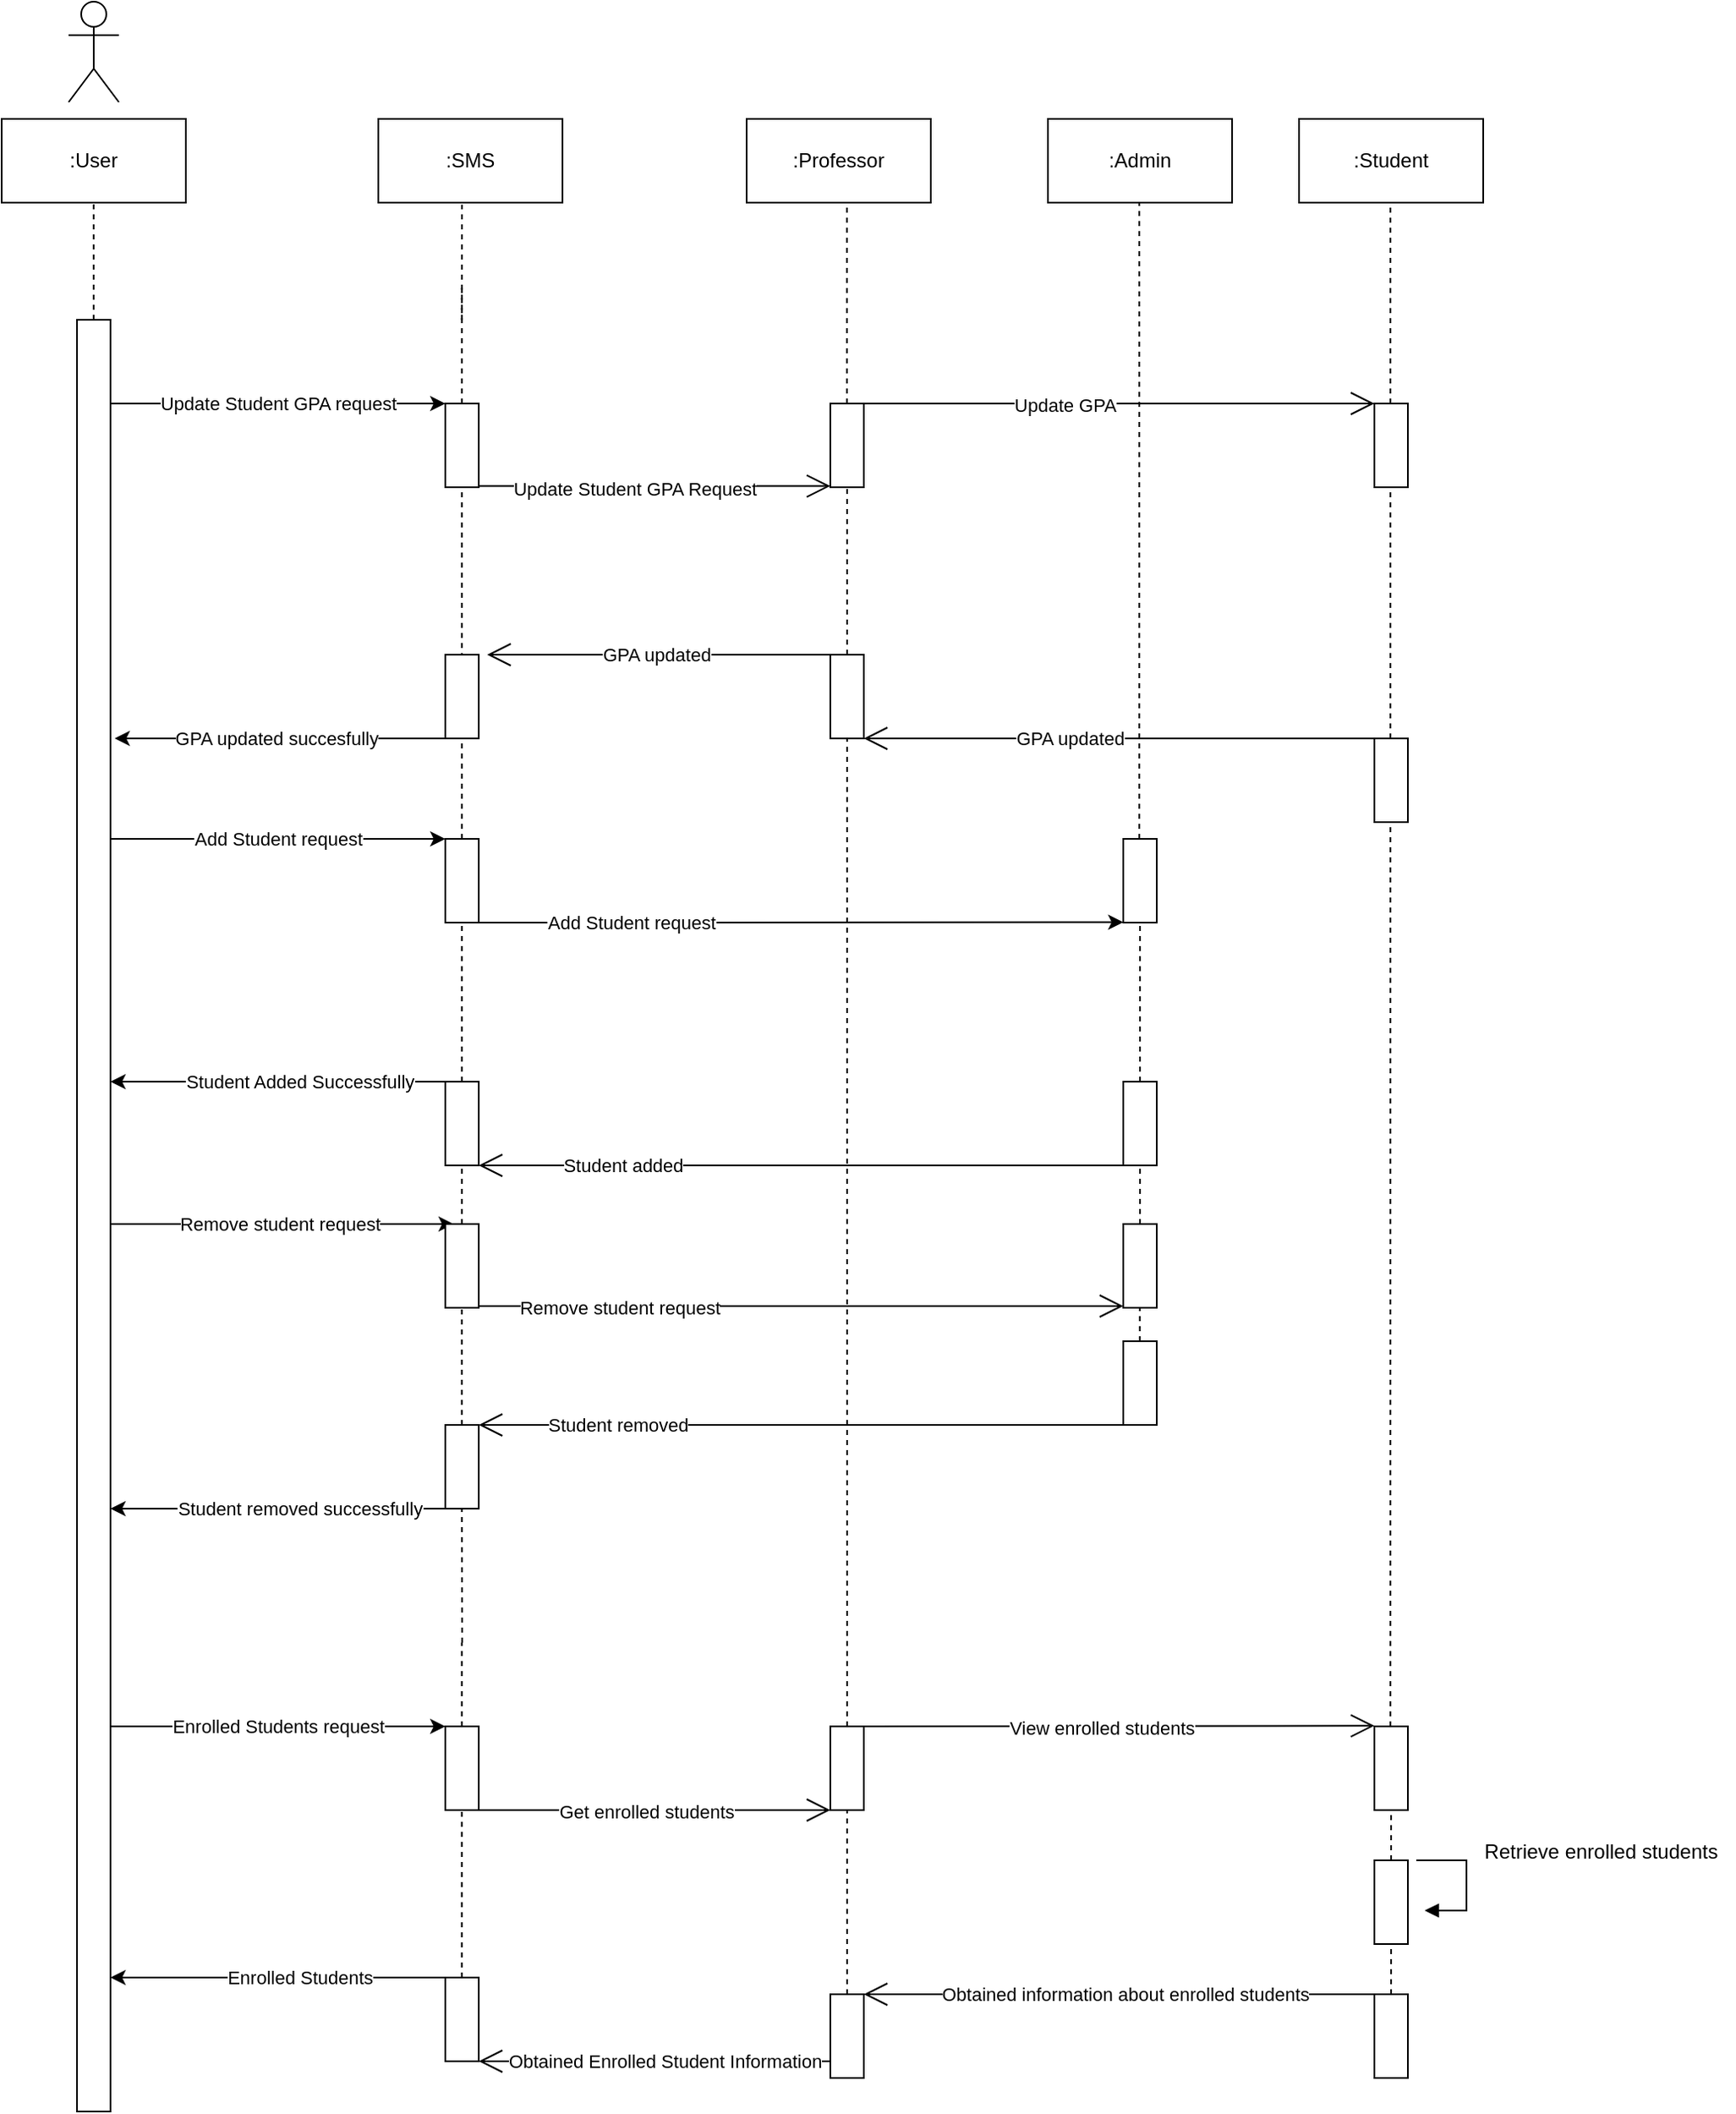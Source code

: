 <mxfile version="24.8.1">
  <diagram name="Page-1" id="13e1069c-82ec-6db2-03f1-153e76fe0fe0">
    <mxGraphModel dx="1162" dy="1180" grid="1" gridSize="10" guides="1" tooltips="1" connect="1" arrows="1" fold="1" page="1" pageScale="1" pageWidth="1100" pageHeight="850" background="none" math="0" shadow="0">
      <root>
        <mxCell id="0" />
        <mxCell id="1" parent="0" />
        <mxCell id="-6PEmMJlGs1gWMdDE86d-1" value="" style="html=1;points=[[0,0,0,0,5],[0,1,0,0,-5],[1,0,0,0,5],[1,1,0,0,-5]];perimeter=orthogonalPerimeter;outlineConnect=0;targetShapes=umlLifeline;portConstraint=eastwest;newEdgeStyle={&quot;curved&quot;:0,&quot;rounded&quot;:0};" parent="1" vertex="1">
          <mxGeometry x="1250" y="210" width="20" height="1070" as="geometry" />
        </mxCell>
        <mxCell id="-6PEmMJlGs1gWMdDE86d-2" value=":User" style="html=1;whiteSpace=wrap;" parent="1" vertex="1">
          <mxGeometry x="1205" y="90" width="110" height="50" as="geometry" />
        </mxCell>
        <mxCell id="-6PEmMJlGs1gWMdDE86d-3" value="" style="endArrow=none;dashed=1;html=1;rounded=0;entryX=0.5;entryY=1;entryDx=0;entryDy=0;" parent="1" source="-6PEmMJlGs1gWMdDE86d-1" edge="1">
          <mxGeometry width="50" height="50" relative="1" as="geometry">
            <mxPoint x="1259.93" y="170" as="sourcePoint" />
            <mxPoint x="1259.93" y="140" as="targetPoint" />
          </mxGeometry>
        </mxCell>
        <mxCell id="-6PEmMJlGs1gWMdDE86d-4" value=":SMS" style="html=1;whiteSpace=wrap;" parent="1" vertex="1">
          <mxGeometry x="1430" y="90" width="110" height="50" as="geometry" />
        </mxCell>
        <mxCell id="-6PEmMJlGs1gWMdDE86d-6" value=":Student" style="html=1;whiteSpace=wrap;" parent="1" vertex="1">
          <mxGeometry x="1980" y="90" width="110" height="50" as="geometry" />
        </mxCell>
        <mxCell id="-6PEmMJlGs1gWMdDE86d-10" value="" style="endArrow=none;dashed=1;html=1;rounded=0;entryX=0.454;entryY=1.025;entryDx=0;entryDy=0;entryPerimeter=0;" parent="1" target="-6PEmMJlGs1gWMdDE86d-4" edge="1">
          <mxGeometry width="50" height="50" relative="1" as="geometry">
            <mxPoint x="1479.87" y="210" as="sourcePoint" />
            <mxPoint x="1479.87" y="180" as="targetPoint" />
          </mxGeometry>
        </mxCell>
        <mxCell id="-6PEmMJlGs1gWMdDE86d-83" value=":Admin" style="html=1;whiteSpace=wrap;" parent="1" vertex="1">
          <mxGeometry x="1830" y="90" width="110" height="50" as="geometry" />
        </mxCell>
        <mxCell id="-6PEmMJlGs1gWMdDE86d-84" value=":Professor" style="html=1;whiteSpace=wrap;" parent="1" vertex="1">
          <mxGeometry x="1650" y="90" width="110" height="50" as="geometry" />
        </mxCell>
        <mxCell id="-6PEmMJlGs1gWMdDE86d-223" value="" style="endArrow=none;dashed=1;html=1;rounded=0;entryX=0.5;entryY=1;entryDx=0;entryDy=0;" parent="1" source="-6PEmMJlGs1gWMdDE86d-369" edge="1">
          <mxGeometry width="50" height="50" relative="1" as="geometry">
            <mxPoint x="1884.58" y="840" as="sourcePoint" />
            <mxPoint x="1884.58" y="140" as="targetPoint" />
          </mxGeometry>
        </mxCell>
        <mxCell id="-6PEmMJlGs1gWMdDE86d-227" value="" style="endArrow=classic;html=1;rounded=0;" parent="1" edge="1">
          <mxGeometry width="50" height="50" relative="1" as="geometry">
            <mxPoint x="1270" y="750" as="sourcePoint" />
            <mxPoint x="1475" y="750" as="targetPoint" />
          </mxGeometry>
        </mxCell>
        <mxCell id="-6PEmMJlGs1gWMdDE86d-228" value="Remove student request" style="edgeLabel;html=1;align=center;verticalAlign=middle;resizable=0;points=[];" parent="-6PEmMJlGs1gWMdDE86d-227" vertex="1" connectable="0">
          <mxGeometry x="-0.276" relative="1" as="geometry">
            <mxPoint x="27" as="offset" />
          </mxGeometry>
        </mxCell>
        <mxCell id="-6PEmMJlGs1gWMdDE86d-229" value="" style="html=1;points=[[0,0,0,0,5],[0,1,0,0,-5],[1,0,0,0,5],[1,1,0,0,-5]];perimeter=orthogonalPerimeter;outlineConnect=0;targetShapes=umlLifeline;portConstraint=eastwest;newEdgeStyle={&quot;curved&quot;:0,&quot;rounded&quot;:0};" parent="1" vertex="1">
          <mxGeometry x="1470" y="750" width="20" height="50" as="geometry" />
        </mxCell>
        <mxCell id="-6PEmMJlGs1gWMdDE86d-230" value="" style="html=1;points=[[0,0,0,0,5],[0,1,0,0,-5],[1,0,0,0,5],[1,1,0,0,-5]];perimeter=orthogonalPerimeter;outlineConnect=0;targetShapes=umlLifeline;portConstraint=eastwest;newEdgeStyle={&quot;curved&quot;:0,&quot;rounded&quot;:0};" parent="1" vertex="1">
          <mxGeometry x="1875" y="750" width="20" height="50" as="geometry" />
        </mxCell>
        <mxCell id="-6PEmMJlGs1gWMdDE86d-231" value="" style="endArrow=open;endFill=1;endSize=12;html=1;rounded=0;" parent="1" target="-6PEmMJlGs1gWMdDE86d-230" edge="1">
          <mxGeometry width="160" relative="1" as="geometry">
            <mxPoint x="1490" y="799" as="sourcePoint" />
            <mxPoint x="1920" y="800" as="targetPoint" />
          </mxGeometry>
        </mxCell>
        <mxCell id="-6PEmMJlGs1gWMdDE86d-232" value="&lt;span style=&quot;color: rgba(0, 0, 0, 0); font-family: monospace; font-size: 0px; text-align: start; background-color: rgb(251, 251, 251);&quot;&gt;%3CmxGraphModel%3E%3Croot%3E%3CmxCell%20id%3D%220%22%2F%3E%3CmxCell%20id%3D%221%22%20parent%3D%220%22%2F%3E%3CmxCell%20id%3D%222%22%20value%3D%22Administrator%20issues%20the%20command%20sudo%20apt%20update%26lt%3Bdiv%26gt%3B%26lt%3Bbr%2F%26gt%3B%26lt%3B%2Fdiv%26gt%3B%22%20style%3D%22edgeLabel%3Bhtml%3D1%3Balign%3Dcenter%3BverticalAlign%3Dmiddle%3Bresizable%3D0%3Bpoints%3D%5B%5D%3B%22%20vertex%3D%221%22%20connectable%3D%220%22%20parent%3D%221%22%3E%3CmxGeometry%20x%3D%22359.857%22%20y%3D%22280%22%20as%3D%22geometry%22%2F%3E%3C%2FmxCell%3E%3C%2Froot%3E%3C%2FmxGraphModel%3E&lt;/span&gt;" style="edgeLabel;html=1;align=center;verticalAlign=middle;resizable=0;points=[];" parent="-6PEmMJlGs1gWMdDE86d-231" vertex="1" connectable="0">
          <mxGeometry x="0.122" y="1" relative="1" as="geometry">
            <mxPoint as="offset" />
          </mxGeometry>
        </mxCell>
        <mxCell id="-6PEmMJlGs1gWMdDE86d-233" value="&lt;span style=&quot;color: rgba(0, 0, 0, 0); font-family: monospace; font-size: 0px; text-align: start; background-color: rgb(251, 251, 251);&quot;&gt;%3CmxGraphModel%3E%3Croot%3E%3CmxCell%20id%3D%220%22%2F%3E%3CmxCell%20id%3D%221%22%20parent%3D%220%22%2F%3E%3CmxCell%20id%3D%222%22%20value%3D%22Administrator%20logs%20in%20with%20username%20and%20password%22%20style%3D%22edgeLabel%3Bhtml%3D1%3Balign%3Dcenter%3BverticalAlign%3Dmiddle%3Bresizable%3D0%3Bpoints%3D%5B%5D%3B%22%20vertex%3D%221%22%20connectable%3D%220%22%20parent%3D%221%22%3E%3CmxGeometry%20x%3D%22359.857%22%20y%3D%22177%22%20as%3D%22geometry%22%2F%3E%3C%2FmxCell%3E%3C%2Froot%3E%3C%2FmxGraphModel%3E&lt;/span&gt;" style="edgeLabel;html=1;align=center;verticalAlign=middle;resizable=0;points=[];" parent="-6PEmMJlGs1gWMdDE86d-231" vertex="1" connectable="0">
          <mxGeometry x="-0.009" y="4" relative="1" as="geometry">
            <mxPoint as="offset" />
          </mxGeometry>
        </mxCell>
        <mxCell id="-6PEmMJlGs1gWMdDE86d-234" value="Remove student request" style="edgeLabel;html=1;align=center;verticalAlign=middle;resizable=0;points=[];" parent="-6PEmMJlGs1gWMdDE86d-231" vertex="1" connectable="0">
          <mxGeometry x="0.014" y="4" relative="1" as="geometry">
            <mxPoint x="-111" y="5" as="offset" />
          </mxGeometry>
        </mxCell>
        <mxCell id="-6PEmMJlGs1gWMdDE86d-236" value="" style="html=1;points=[[0,0,0,0,5],[0,1,0,0,-5],[1,0,0,0,5],[1,1,0,0,-5]];perimeter=orthogonalPerimeter;outlineConnect=0;targetShapes=umlLifeline;portConstraint=eastwest;newEdgeStyle={&quot;curved&quot;:0,&quot;rounded&quot;:0};" parent="1" vertex="1">
          <mxGeometry x="1875" y="820" width="20" height="50" as="geometry" />
        </mxCell>
        <mxCell id="-6PEmMJlGs1gWMdDE86d-237" value="" style="endArrow=open;endFill=1;endSize=12;html=1;rounded=0;" parent="1" target="-6PEmMJlGs1gWMdDE86d-241" edge="1" source="-6PEmMJlGs1gWMdDE86d-236">
          <mxGeometry width="160" relative="1" as="geometry">
            <mxPoint x="1930" y="870" as="sourcePoint" />
            <mxPoint x="1505" y="870" as="targetPoint" />
          </mxGeometry>
        </mxCell>
        <mxCell id="-6PEmMJlGs1gWMdDE86d-238" value="&lt;span style=&quot;color: rgba(0, 0, 0, 0); font-family: monospace; font-size: 0px; text-align: start; background-color: rgb(251, 251, 251);&quot;&gt;%3CmxGraphModel%3E%3Croot%3E%3CmxCell%20id%3D%220%22%2F%3E%3CmxCell%20id%3D%221%22%20parent%3D%220%22%2F%3E%3CmxCell%20id%3D%222%22%20value%3D%22Administrator%20issues%20the%20command%20sudo%20apt%20update%26lt%3Bdiv%26gt%3B%26lt%3Bbr%2F%26gt%3B%26lt%3B%2Fdiv%26gt%3B%22%20style%3D%22edgeLabel%3Bhtml%3D1%3Balign%3Dcenter%3BverticalAlign%3Dmiddle%3Bresizable%3D0%3Bpoints%3D%5B%5D%3B%22%20vertex%3D%221%22%20connectable%3D%220%22%20parent%3D%221%22%3E%3CmxGeometry%20x%3D%22359.857%22%20y%3D%22280%22%20as%3D%22geometry%22%2F%3E%3C%2FmxCell%3E%3C%2Froot%3E%3C%2FmxGraphModel%3E&lt;/span&gt;" style="edgeLabel;html=1;align=center;verticalAlign=middle;resizable=0;points=[];" parent="-6PEmMJlGs1gWMdDE86d-237" vertex="1" connectable="0">
          <mxGeometry x="0.122" y="1" relative="1" as="geometry">
            <mxPoint as="offset" />
          </mxGeometry>
        </mxCell>
        <mxCell id="-6PEmMJlGs1gWMdDE86d-239" value="&lt;span style=&quot;color: rgba(0, 0, 0, 0); font-family: monospace; font-size: 0px; text-align: start; background-color: rgb(251, 251, 251);&quot;&gt;%3CmxGraphModel%3E%3Croot%3E%3CmxCell%20id%3D%220%22%2F%3E%3CmxCell%20id%3D%221%22%20parent%3D%220%22%2F%3E%3CmxCell%20id%3D%222%22%20value%3D%22Administrator%20logs%20in%20with%20username%20and%20password%22%20style%3D%22edgeLabel%3Bhtml%3D1%3Balign%3Dcenter%3BverticalAlign%3Dmiddle%3Bresizable%3D0%3Bpoints%3D%5B%5D%3B%22%20vertex%3D%221%22%20connectable%3D%220%22%20parent%3D%221%22%3E%3CmxGeometry%20x%3D%22359.857%22%20y%3D%22177%22%20as%3D%22geometry%22%2F%3E%3C%2FmxCell%3E%3C%2Froot%3E%3C%2FmxGraphModel%3E&lt;/span&gt;" style="edgeLabel;html=1;align=center;verticalAlign=middle;resizable=0;points=[];" parent="-6PEmMJlGs1gWMdDE86d-237" vertex="1" connectable="0">
          <mxGeometry x="-0.009" y="4" relative="1" as="geometry">
            <mxPoint as="offset" />
          </mxGeometry>
        </mxCell>
        <mxCell id="-6PEmMJlGs1gWMdDE86d-240" value="Student removed" style="edgeLabel;html=1;align=center;verticalAlign=middle;resizable=0;points=[];" parent="-6PEmMJlGs1gWMdDE86d-237" vertex="1" connectable="0">
          <mxGeometry x="0.014" y="4" relative="1" as="geometry">
            <mxPoint x="-107" y="-4" as="offset" />
          </mxGeometry>
        </mxCell>
        <mxCell id="-6PEmMJlGs1gWMdDE86d-241" value="" style="html=1;points=[[0,0,0,0,5],[0,1,0,0,-5],[1,0,0,0,5],[1,1,0,0,-5]];perimeter=orthogonalPerimeter;outlineConnect=0;targetShapes=umlLifeline;portConstraint=eastwest;newEdgeStyle={&quot;curved&quot;:0,&quot;rounded&quot;:0};" parent="1" vertex="1">
          <mxGeometry x="1470" y="870" width="20" height="50" as="geometry" />
        </mxCell>
        <mxCell id="-6PEmMJlGs1gWMdDE86d-242" value="" style="endArrow=classic;html=1;rounded=0;" parent="1" edge="1">
          <mxGeometry width="50" height="50" relative="1" as="geometry">
            <mxPoint x="1475" y="920" as="sourcePoint" />
            <mxPoint x="1270" y="920" as="targetPoint" />
          </mxGeometry>
        </mxCell>
        <mxCell id="-6PEmMJlGs1gWMdDE86d-243" value="Student removed successfully" style="edgeLabel;html=1;align=center;verticalAlign=middle;resizable=0;points=[];" parent="-6PEmMJlGs1gWMdDE86d-242" vertex="1" connectable="0">
          <mxGeometry x="-0.276" relative="1" as="geometry">
            <mxPoint x="-18" as="offset" />
          </mxGeometry>
        </mxCell>
        <mxCell id="-6PEmMJlGs1gWMdDE86d-264" value="" style="html=1;points=[[0,0,0,0,5],[0,1,0,0,-5],[1,0,0,0,5],[1,1,0,0,-5]];perimeter=orthogonalPerimeter;outlineConnect=0;targetShapes=umlLifeline;portConstraint=eastwest;newEdgeStyle={&quot;curved&quot;:0,&quot;rounded&quot;:0};" parent="1" vertex="1">
          <mxGeometry x="1470" y="1050" width="20" height="50" as="geometry" />
        </mxCell>
        <mxCell id="-6PEmMJlGs1gWMdDE86d-265" value="" style="endArrow=classic;html=1;rounded=0;" parent="1" edge="1">
          <mxGeometry width="50" height="50" relative="1" as="geometry">
            <mxPoint x="1270" y="1050" as="sourcePoint" />
            <mxPoint x="1470" y="1050" as="targetPoint" />
          </mxGeometry>
        </mxCell>
        <mxCell id="-6PEmMJlGs1gWMdDE86d-266" value="Enrolled Students request" style="edgeLabel;html=1;align=center;verticalAlign=middle;resizable=0;points=[];" parent="-6PEmMJlGs1gWMdDE86d-265" vertex="1" connectable="0">
          <mxGeometry x="-0.276" relative="1" as="geometry">
            <mxPoint x="27" as="offset" />
          </mxGeometry>
        </mxCell>
        <mxCell id="-6PEmMJlGs1gWMdDE86d-267" value="" style="html=1;points=[[0,0,0,0,5],[0,1,0,0,-5],[1,0,0,0,5],[1,1,0,0,-5]];perimeter=orthogonalPerimeter;outlineConnect=0;targetShapes=umlLifeline;portConstraint=eastwest;newEdgeStyle={&quot;curved&quot;:0,&quot;rounded&quot;:0};" parent="1" vertex="1">
          <mxGeometry x="2025" y="1050" width="20" height="50" as="geometry" />
        </mxCell>
        <mxCell id="-6PEmMJlGs1gWMdDE86d-268" value="" style="endArrow=open;endFill=1;endSize=12;html=1;rounded=0;" parent="1" source="-6PEmMJlGs1gWMdDE86d-564" edge="1">
          <mxGeometry width="160" relative="1" as="geometry">
            <mxPoint x="1725" y="1049.67" as="sourcePoint" />
            <mxPoint x="2025" y="1049.67" as="targetPoint" />
          </mxGeometry>
        </mxCell>
        <mxCell id="-6PEmMJlGs1gWMdDE86d-269" value="&lt;span style=&quot;color: rgba(0, 0, 0, 0); font-family: monospace; font-size: 0px; text-align: start; background-color: rgb(251, 251, 251);&quot;&gt;%3CmxGraphModel%3E%3Croot%3E%3CmxCell%20id%3D%220%22%2F%3E%3CmxCell%20id%3D%221%22%20parent%3D%220%22%2F%3E%3CmxCell%20id%3D%222%22%20value%3D%22Administrator%20issues%20the%20command%20sudo%20apt%20update%26lt%3Bdiv%26gt%3B%26lt%3Bbr%2F%26gt%3B%26lt%3B%2Fdiv%26gt%3B%22%20style%3D%22edgeLabel%3Bhtml%3D1%3Balign%3Dcenter%3BverticalAlign%3Dmiddle%3Bresizable%3D0%3Bpoints%3D%5B%5D%3B%22%20vertex%3D%221%22%20connectable%3D%220%22%20parent%3D%221%22%3E%3CmxGeometry%20x%3D%22359.857%22%20y%3D%22280%22%20as%3D%22geometry%22%2F%3E%3C%2FmxCell%3E%3C%2Froot%3E%3C%2FmxGraphModel%3E&lt;/span&gt;" style="edgeLabel;html=1;align=center;verticalAlign=middle;resizable=0;points=[];" parent="-6PEmMJlGs1gWMdDE86d-268" vertex="1" connectable="0">
          <mxGeometry x="0.122" y="1" relative="1" as="geometry">
            <mxPoint x="-155" as="offset" />
          </mxGeometry>
        </mxCell>
        <mxCell id="-6PEmMJlGs1gWMdDE86d-270" value="&lt;span style=&quot;color: rgba(0, 0, 0, 0); font-family: monospace; font-size: 0px; text-align: start; background-color: rgb(251, 251, 251);&quot;&gt;%3CmxGraphModel%3E%3Croot%3E%3CmxCell%20id%3D%220%22%2F%3E%3CmxCell%20id%3D%221%22%20parent%3D%220%22%2F%3E%3CmxCell%20id%3D%222%22%20value%3D%22Administrator%20logs%20in%20with%20username%20and%20password%22%20style%3D%22edgeLabel%3Bhtml%3D1%3Balign%3Dcenter%3BverticalAlign%3Dmiddle%3Bresizable%3D0%3Bpoints%3D%5B%5D%3B%22%20vertex%3D%221%22%20connectable%3D%220%22%20parent%3D%221%22%3E%3CmxGeometry%20x%3D%22359.857%22%20y%3D%22177%22%20as%3D%22geometry%22%2F%3E%3C%2FmxCell%3E%3C%2Froot%3E%3C%2FmxGraphModel%3E&lt;/span&gt;" style="edgeLabel;html=1;align=center;verticalAlign=middle;resizable=0;points=[];" parent="-6PEmMJlGs1gWMdDE86d-268" vertex="1" connectable="0">
          <mxGeometry x="-0.009" y="4" relative="1" as="geometry">
            <mxPoint x="-155" as="offset" />
          </mxGeometry>
        </mxCell>
        <mxCell id="-6PEmMJlGs1gWMdDE86d-271" value="View enrolled students" style="edgeLabel;html=1;align=center;verticalAlign=middle;resizable=0;points=[];" parent="-6PEmMJlGs1gWMdDE86d-268" vertex="1" connectable="0">
          <mxGeometry x="0.014" y="4" relative="1" as="geometry">
            <mxPoint x="-13" y="5" as="offset" />
          </mxGeometry>
        </mxCell>
        <mxCell id="-6PEmMJlGs1gWMdDE86d-273" value="" style="html=1;points=[[0,0,0,0,5],[0,1,0,0,-5],[1,0,0,0,5],[1,1,0,0,-5]];perimeter=orthogonalPerimeter;outlineConnect=0;targetShapes=umlLifeline;portConstraint=eastwest;newEdgeStyle={&quot;curved&quot;:0,&quot;rounded&quot;:0};" parent="1" vertex="1">
          <mxGeometry x="2025" y="1130" width="20" height="50" as="geometry" />
        </mxCell>
        <mxCell id="-6PEmMJlGs1gWMdDE86d-274" value="" style="html=1;align=left;spacingLeft=2;endArrow=block;rounded=0;edgeStyle=orthogonalEdgeStyle;curved=0;rounded=0;" parent="1" edge="1">
          <mxGeometry x="-0.059" y="80" relative="1" as="geometry">
            <mxPoint x="2050" y="1130" as="sourcePoint" />
            <Array as="points">
              <mxPoint x="2080" y="1160" />
            </Array>
            <mxPoint x="2055" y="1160" as="targetPoint" />
            <mxPoint as="offset" />
          </mxGeometry>
        </mxCell>
        <mxCell id="-6PEmMJlGs1gWMdDE86d-275" value="Retrieve enrolled students" style="text;html=1;align=center;verticalAlign=middle;resizable=0;points=[];autosize=1;strokeColor=none;fillColor=none;" parent="1" vertex="1">
          <mxGeometry x="2080" y="1110" width="160" height="30" as="geometry" />
        </mxCell>
        <mxCell id="-6PEmMJlGs1gWMdDE86d-276" value="" style="html=1;points=[[0,0,0,0,5],[0,1,0,0,-5],[1,0,0,0,5],[1,1,0,0,-5]];perimeter=orthogonalPerimeter;outlineConnect=0;targetShapes=umlLifeline;portConstraint=eastwest;newEdgeStyle={&quot;curved&quot;:0,&quot;rounded&quot;:0};" parent="1" vertex="1">
          <mxGeometry x="2025" y="1210" width="20" height="50" as="geometry" />
        </mxCell>
        <mxCell id="-6PEmMJlGs1gWMdDE86d-277" value="" style="endArrow=open;endFill=1;endSize=12;html=1;rounded=0;" parent="1" target="-6PEmMJlGs1gWMdDE86d-289" edge="1">
          <mxGeometry width="160" relative="1" as="geometry">
            <mxPoint x="2030" y="1210" as="sourcePoint" />
            <mxPoint x="1785" y="1200" as="targetPoint" />
          </mxGeometry>
        </mxCell>
        <mxCell id="-6PEmMJlGs1gWMdDE86d-278" value="&lt;span style=&quot;color: rgba(0, 0, 0, 0); font-family: monospace; font-size: 0px; text-align: start; background-color: rgb(251, 251, 251);&quot;&gt;%3CmxGraphModel%3E%3Croot%3E%3CmxCell%20id%3D%220%22%2F%3E%3CmxCell%20id%3D%221%22%20parent%3D%220%22%2F%3E%3CmxCell%20id%3D%222%22%20value%3D%22Administrator%20issues%20the%20command%20sudo%20apt%20update%26lt%3Bdiv%26gt%3B%26lt%3Bbr%2F%26gt%3B%26lt%3B%2Fdiv%26gt%3B%22%20style%3D%22edgeLabel%3Bhtml%3D1%3Balign%3Dcenter%3BverticalAlign%3Dmiddle%3Bresizable%3D0%3Bpoints%3D%5B%5D%3B%22%20vertex%3D%221%22%20connectable%3D%220%22%20parent%3D%221%22%3E%3CmxGeometry%20x%3D%22359.857%22%20y%3D%22280%22%20as%3D%22geometry%22%2F%3E%3C%2FmxCell%3E%3C%2Froot%3E%3C%2FmxGraphModel%3E&lt;/span&gt;" style="edgeLabel;html=1;align=center;verticalAlign=middle;resizable=0;points=[];" parent="-6PEmMJlGs1gWMdDE86d-277" vertex="1" connectable="0">
          <mxGeometry x="0.122" y="1" relative="1" as="geometry">
            <mxPoint as="offset" />
          </mxGeometry>
        </mxCell>
        <mxCell id="-6PEmMJlGs1gWMdDE86d-279" value="&lt;span style=&quot;color: rgba(0, 0, 0, 0); font-family: monospace; font-size: 0px; text-align: start; background-color: rgb(251, 251, 251);&quot;&gt;%3CmxGraphModel%3E%3Croot%3E%3CmxCell%20id%3D%220%22%2F%3E%3CmxCell%20id%3D%221%22%20parent%3D%220%22%2F%3E%3CmxCell%20id%3D%222%22%20value%3D%22Administrator%20logs%20in%20with%20username%20and%20password%22%20style%3D%22edgeLabel%3Bhtml%3D1%3Balign%3Dcenter%3BverticalAlign%3Dmiddle%3Bresizable%3D0%3Bpoints%3D%5B%5D%3B%22%20vertex%3D%221%22%20connectable%3D%220%22%20parent%3D%221%22%3E%3CmxGeometry%20x%3D%22359.857%22%20y%3D%22177%22%20as%3D%22geometry%22%2F%3E%3C%2FmxCell%3E%3C%2Froot%3E%3C%2FmxGraphModel%3E&lt;/span&gt;" style="edgeLabel;html=1;align=center;verticalAlign=middle;resizable=0;points=[];" parent="-6PEmMJlGs1gWMdDE86d-277" vertex="1" connectable="0">
          <mxGeometry x="-0.009" y="4" relative="1" as="geometry">
            <mxPoint x="-155" as="offset" />
          </mxGeometry>
        </mxCell>
        <mxCell id="-6PEmMJlGs1gWMdDE86d-280" value="Obtained information about enrolled students" style="edgeLabel;html=1;align=center;verticalAlign=middle;resizable=0;points=[];" parent="-6PEmMJlGs1gWMdDE86d-277" vertex="1" connectable="0">
          <mxGeometry x="0.014" y="4" relative="1" as="geometry">
            <mxPoint x="3" y="-4" as="offset" />
          </mxGeometry>
        </mxCell>
        <mxCell id="-6PEmMJlGs1gWMdDE86d-281" value="" style="html=1;points=[[0,0,0,0,5],[0,1,0,0,-5],[1,0,0,0,5],[1,1,0,0,-5]];perimeter=orthogonalPerimeter;outlineConnect=0;targetShapes=umlLifeline;portConstraint=eastwest;newEdgeStyle={&quot;curved&quot;:0,&quot;rounded&quot;:0};" parent="1" vertex="1">
          <mxGeometry x="1470" y="1200" width="20" height="50" as="geometry" />
        </mxCell>
        <mxCell id="-6PEmMJlGs1gWMdDE86d-282" value="" style="endArrow=classic;html=1;rounded=0;" parent="1" edge="1">
          <mxGeometry width="50" height="50" relative="1" as="geometry">
            <mxPoint x="1475" y="1200" as="sourcePoint" />
            <mxPoint x="1270" y="1200" as="targetPoint" />
          </mxGeometry>
        </mxCell>
        <mxCell id="-6PEmMJlGs1gWMdDE86d-283" value="Enrolled Students" style="edgeLabel;html=1;align=center;verticalAlign=middle;resizable=0;points=[];" parent="-6PEmMJlGs1gWMdDE86d-282" vertex="1" connectable="0">
          <mxGeometry x="-0.276" relative="1" as="geometry">
            <mxPoint x="-18" as="offset" />
          </mxGeometry>
        </mxCell>
        <mxCell id="-6PEmMJlGs1gWMdDE86d-289" value="" style="html=1;points=[[0,0,0,0,5],[0,1,0,0,-5],[1,0,0,0,5],[1,1,0,0,-5]];perimeter=orthogonalPerimeter;outlineConnect=0;targetShapes=umlLifeline;portConstraint=eastwest;newEdgeStyle={&quot;curved&quot;:0,&quot;rounded&quot;:0};" parent="1" vertex="1">
          <mxGeometry x="1700" y="1210" width="20" height="50" as="geometry" />
        </mxCell>
        <mxCell id="-6PEmMJlGs1gWMdDE86d-290" value="" style="endArrow=open;endFill=1;endSize=12;html=1;rounded=0;" parent="1" source="-6PEmMJlGs1gWMdDE86d-289" edge="1">
          <mxGeometry width="160" relative="1" as="geometry">
            <mxPoint x="1755" y="1250" as="sourcePoint" />
            <mxPoint x="1490" y="1250" as="targetPoint" />
          </mxGeometry>
        </mxCell>
        <mxCell id="-6PEmMJlGs1gWMdDE86d-291" value="&lt;span style=&quot;color: rgba(0, 0, 0, 0); font-family: monospace; font-size: 0px; text-align: start; background-color: rgb(251, 251, 251);&quot;&gt;%3CmxGraphModel%3E%3Croot%3E%3CmxCell%20id%3D%220%22%2F%3E%3CmxCell%20id%3D%221%22%20parent%3D%220%22%2F%3E%3CmxCell%20id%3D%222%22%20value%3D%22Administrator%20issues%20the%20command%20sudo%20apt%20update%26lt%3Bdiv%26gt%3B%26lt%3Bbr%2F%26gt%3B%26lt%3B%2Fdiv%26gt%3B%22%20style%3D%22edgeLabel%3Bhtml%3D1%3Balign%3Dcenter%3BverticalAlign%3Dmiddle%3Bresizable%3D0%3Bpoints%3D%5B%5D%3B%22%20vertex%3D%221%22%20connectable%3D%220%22%20parent%3D%221%22%3E%3CmxGeometry%20x%3D%22359.857%22%20y%3D%22280%22%20as%3D%22geometry%22%2F%3E%3C%2FmxCell%3E%3C%2Froot%3E%3C%2FmxGraphModel%3E&lt;/span&gt;" style="edgeLabel;html=1;align=center;verticalAlign=middle;resizable=0;points=[];" parent="-6PEmMJlGs1gWMdDE86d-290" vertex="1" connectable="0">
          <mxGeometry x="0.122" y="1" relative="1" as="geometry">
            <mxPoint as="offset" />
          </mxGeometry>
        </mxCell>
        <mxCell id="-6PEmMJlGs1gWMdDE86d-292" value="&lt;span style=&quot;color: rgba(0, 0, 0, 0); font-family: monospace; font-size: 0px; text-align: start; background-color: rgb(251, 251, 251);&quot;&gt;%3CmxGraphModel%3E%3Croot%3E%3CmxCell%20id%3D%220%22%2F%3E%3CmxCell%20id%3D%221%22%20parent%3D%220%22%2F%3E%3CmxCell%20id%3D%222%22%20value%3D%22Administrator%20logs%20in%20with%20username%20and%20password%22%20style%3D%22edgeLabel%3Bhtml%3D1%3Balign%3Dcenter%3BverticalAlign%3Dmiddle%3Bresizable%3D0%3Bpoints%3D%5B%5D%3B%22%20vertex%3D%221%22%20connectable%3D%220%22%20parent%3D%221%22%3E%3CmxGeometry%20x%3D%22359.857%22%20y%3D%22177%22%20as%3D%22geometry%22%2F%3E%3C%2FmxCell%3E%3C%2Froot%3E%3C%2FmxGraphModel%3E&lt;/span&gt;" style="edgeLabel;html=1;align=center;verticalAlign=middle;resizable=0;points=[];" parent="-6PEmMJlGs1gWMdDE86d-290" vertex="1" connectable="0">
          <mxGeometry x="-0.009" y="4" relative="1" as="geometry">
            <mxPoint as="offset" />
          </mxGeometry>
        </mxCell>
        <mxCell id="-6PEmMJlGs1gWMdDE86d-293" value="Obtained Enrolled Student Information" style="edgeLabel;html=1;align=center;verticalAlign=middle;resizable=0;points=[];" parent="-6PEmMJlGs1gWMdDE86d-290" vertex="1" connectable="0">
          <mxGeometry x="0.014" y="4" relative="1" as="geometry">
            <mxPoint x="7" y="-4" as="offset" />
          </mxGeometry>
        </mxCell>
        <mxCell id="-6PEmMJlGs1gWMdDE86d-294" value="" style="endArrow=none;dashed=1;html=1;rounded=0;" parent="1" source="-6PEmMJlGs1gWMdDE86d-273" target="-6PEmMJlGs1gWMdDE86d-267" edge="1">
          <mxGeometry width="50" height="50" relative="1" as="geometry">
            <mxPoint x="2170.17" y="1170" as="sourcePoint" />
            <mxPoint x="2170" y="1120" as="targetPoint" />
          </mxGeometry>
        </mxCell>
        <mxCell id="-6PEmMJlGs1gWMdDE86d-295" value="" style="endArrow=none;dashed=1;html=1;rounded=0;" parent="1" edge="1" target="-6PEmMJlGs1gWMdDE86d-273">
          <mxGeometry width="50" height="50" relative="1" as="geometry">
            <mxPoint x="2034.97" y="1210" as="sourcePoint" />
            <mxPoint x="2034.86" y="1190" as="targetPoint" />
          </mxGeometry>
        </mxCell>
        <mxCell id="-6PEmMJlGs1gWMdDE86d-296" value="" style="endArrow=none;dashed=1;html=1;rounded=0;" parent="1" source="-6PEmMJlGs1gWMdDE86d-289" edge="1" target="-6PEmMJlGs1gWMdDE86d-564">
          <mxGeometry width="50" height="50" relative="1" as="geometry">
            <mxPoint x="1769.71" y="800" as="sourcePoint" />
            <mxPoint x="1769.71" y="770" as="targetPoint" />
          </mxGeometry>
        </mxCell>
        <mxCell id="-6PEmMJlGs1gWMdDE86d-301" value="" style="endArrow=none;dashed=1;html=1;rounded=0;entryX=0.537;entryY=0.99;entryDx=0;entryDy=0;entryPerimeter=0;" parent="1" edge="1">
          <mxGeometry width="50" height="50" relative="1" as="geometry">
            <mxPoint x="1709.9" y="260" as="sourcePoint" />
            <mxPoint x="1709.9" y="139.5" as="targetPoint" />
            <Array as="points" />
          </mxGeometry>
        </mxCell>
        <mxCell id="-6PEmMJlGs1gWMdDE86d-304" value="" style="endArrow=none;dashed=1;html=1;rounded=0;" parent="1" edge="1">
          <mxGeometry width="50" height="50" relative="1" as="geometry">
            <mxPoint x="1480.1" y="1000" as="sourcePoint" />
            <mxPoint x="1479.86" y="920" as="targetPoint" />
          </mxGeometry>
        </mxCell>
        <mxCell id="-6PEmMJlGs1gWMdDE86d-307" value="" style="endArrow=none;dashed=1;html=1;rounded=0;" parent="1" edge="1">
          <mxGeometry width="50" height="50" relative="1" as="geometry">
            <mxPoint x="1479.86" y="1200" as="sourcePoint" />
            <mxPoint x="1479.86" y="1100" as="targetPoint" />
          </mxGeometry>
        </mxCell>
        <mxCell id="-6PEmMJlGs1gWMdDE86d-317" value="" style="endArrow=none;dashed=1;html=1;rounded=0;" parent="1" edge="1">
          <mxGeometry width="50" height="50" relative="1" as="geometry">
            <mxPoint x="1479.88" y="520" as="sourcePoint" />
            <mxPoint x="1479.88" y="310" as="targetPoint" />
          </mxGeometry>
        </mxCell>
        <mxCell id="-6PEmMJlGs1gWMdDE86d-316" value="" style="html=1;points=[[0,0,0,0,5],[0,1,0,0,-5],[1,0,0,0,5],[1,1,0,0,-5]];perimeter=orthogonalPerimeter;outlineConnect=0;targetShapes=umlLifeline;portConstraint=eastwest;newEdgeStyle={&quot;curved&quot;:0,&quot;rounded&quot;:0};" parent="1" vertex="1">
          <mxGeometry x="1470" y="260" width="20" height="50" as="geometry" />
        </mxCell>
        <mxCell id="-6PEmMJlGs1gWMdDE86d-318" value="" style="endArrow=classic;html=1;rounded=0;" parent="1" edge="1">
          <mxGeometry width="50" height="50" relative="1" as="geometry">
            <mxPoint x="1270" y="260" as="sourcePoint" />
            <mxPoint x="1470" y="260" as="targetPoint" />
          </mxGeometry>
        </mxCell>
        <mxCell id="-6PEmMJlGs1gWMdDE86d-319" value="Update Student GPA request" style="edgeLabel;html=1;align=center;verticalAlign=middle;resizable=0;points=[];" parent="-6PEmMJlGs1gWMdDE86d-318" vertex="1" connectable="0">
          <mxGeometry x="-0.276" relative="1" as="geometry">
            <mxPoint x="27" as="offset" />
          </mxGeometry>
        </mxCell>
        <mxCell id="-6PEmMJlGs1gWMdDE86d-320" value="" style="endArrow=open;endFill=1;endSize=12;html=1;rounded=0;" parent="1" edge="1" target="-6PEmMJlGs1gWMdDE86d-324">
          <mxGeometry width="160" relative="1" as="geometry">
            <mxPoint x="1490" y="309.31" as="sourcePoint" />
            <mxPoint x="1760" y="309.31" as="targetPoint" />
            <Array as="points" />
          </mxGeometry>
        </mxCell>
        <mxCell id="-6PEmMJlGs1gWMdDE86d-321" value="&lt;span style=&quot;color: rgba(0, 0, 0, 0); font-family: monospace; font-size: 0px; text-align: start; background-color: rgb(251, 251, 251);&quot;&gt;%3CmxGraphModel%3E%3Croot%3E%3CmxCell%20id%3D%220%22%2F%3E%3CmxCell%20id%3D%221%22%20parent%3D%220%22%2F%3E%3CmxCell%20id%3D%222%22%20value%3D%22Administrator%20issues%20the%20command%20sudo%20apt%20update%26lt%3Bdiv%26gt%3B%26lt%3Bbr%2F%26gt%3B%26lt%3B%2Fdiv%26gt%3B%22%20style%3D%22edgeLabel%3Bhtml%3D1%3Balign%3Dcenter%3BverticalAlign%3Dmiddle%3Bresizable%3D0%3Bpoints%3D%5B%5D%3B%22%20vertex%3D%221%22%20connectable%3D%220%22%20parent%3D%221%22%3E%3CmxGeometry%20x%3D%22359.857%22%20y%3D%22280%22%20as%3D%22geometry%22%2F%3E%3C%2FmxCell%3E%3C%2Froot%3E%3C%2FmxGraphModel%3E&lt;/span&gt;" style="edgeLabel;html=1;align=center;verticalAlign=middle;resizable=0;points=[];" parent="-6PEmMJlGs1gWMdDE86d-320" vertex="1" connectable="0">
          <mxGeometry x="0.122" y="1" relative="1" as="geometry">
            <mxPoint as="offset" />
          </mxGeometry>
        </mxCell>
        <mxCell id="-6PEmMJlGs1gWMdDE86d-322" value="&lt;span style=&quot;color: rgba(0, 0, 0, 0); font-family: monospace; font-size: 0px; text-align: start; background-color: rgb(251, 251, 251);&quot;&gt;%3CmxGraphModel%3E%3Croot%3E%3CmxCell%20id%3D%220%22%2F%3E%3CmxCell%20id%3D%221%22%20parent%3D%220%22%2F%3E%3CmxCell%20id%3D%222%22%20value%3D%22Administrator%20logs%20in%20with%20username%20and%20password%22%20style%3D%22edgeLabel%3Bhtml%3D1%3Balign%3Dcenter%3BverticalAlign%3Dmiddle%3Bresizable%3D0%3Bpoints%3D%5B%5D%3B%22%20vertex%3D%221%22%20connectable%3D%220%22%20parent%3D%221%22%3E%3CmxGeometry%20x%3D%22359.857%22%20y%3D%22177%22%20as%3D%22geometry%22%2F%3E%3C%2FmxCell%3E%3C%2Froot%3E%3C%2FmxGraphModel%3E&lt;/span&gt;" style="edgeLabel;html=1;align=center;verticalAlign=middle;resizable=0;points=[];" parent="-6PEmMJlGs1gWMdDE86d-320" vertex="1" connectable="0">
          <mxGeometry x="-0.009" y="4" relative="1" as="geometry">
            <mxPoint as="offset" />
          </mxGeometry>
        </mxCell>
        <mxCell id="-6PEmMJlGs1gWMdDE86d-323" value="Update Student GPA Request" style="edgeLabel;html=1;align=center;verticalAlign=middle;resizable=0;points=[];" parent="-6PEmMJlGs1gWMdDE86d-320" vertex="1" connectable="0">
          <mxGeometry x="0.014" y="4" relative="1" as="geometry">
            <mxPoint x="-14" y="5" as="offset" />
          </mxGeometry>
        </mxCell>
        <mxCell id="-6PEmMJlGs1gWMdDE86d-326" value="" style="endArrow=none;dashed=1;html=1;rounded=0;" parent="1" source="-6PEmMJlGs1gWMdDE86d-337" target="-6PEmMJlGs1gWMdDE86d-324" edge="1">
          <mxGeometry width="50" height="50" relative="1" as="geometry">
            <mxPoint x="1770" y="880" as="sourcePoint" />
            <mxPoint x="1769.71" y="240" as="targetPoint" />
          </mxGeometry>
        </mxCell>
        <mxCell id="-6PEmMJlGs1gWMdDE86d-324" value="" style="html=1;points=[[0,0,0,0,5],[0,1,0,0,-5],[1,0,0,0,5],[1,1,0,0,-5]];perimeter=orthogonalPerimeter;outlineConnect=0;targetShapes=umlLifeline;portConstraint=eastwest;newEdgeStyle={&quot;curved&quot;:0,&quot;rounded&quot;:0};" parent="1" vertex="1">
          <mxGeometry x="1700" y="260" width="20" height="50" as="geometry" />
        </mxCell>
        <mxCell id="-6PEmMJlGs1gWMdDE86d-327" value="" style="html=1;points=[[0,0,0,0,5],[0,1,0,0,-5],[1,0,0,0,5],[1,1,0,0,-5]];perimeter=orthogonalPerimeter;outlineConnect=0;targetShapes=umlLifeline;portConstraint=eastwest;newEdgeStyle={&quot;curved&quot;:0,&quot;rounded&quot;:0};" parent="1" vertex="1">
          <mxGeometry x="2025" y="260" width="20" height="50" as="geometry" />
        </mxCell>
        <mxCell id="-6PEmMJlGs1gWMdDE86d-328" value="" style="endArrow=open;endFill=1;endSize=12;html=1;rounded=0;" parent="1" edge="1">
          <mxGeometry width="160" relative="1" as="geometry">
            <mxPoint x="1705" y="260" as="sourcePoint" />
            <mxPoint x="2025" y="260" as="targetPoint" />
            <Array as="points" />
          </mxGeometry>
        </mxCell>
        <mxCell id="-6PEmMJlGs1gWMdDE86d-329" value="&lt;span style=&quot;color: rgba(0, 0, 0, 0); font-family: monospace; font-size: 0px; text-align: start; background-color: rgb(251, 251, 251);&quot;&gt;%3CmxGraphModel%3E%3Croot%3E%3CmxCell%20id%3D%220%22%2F%3E%3CmxCell%20id%3D%221%22%20parent%3D%220%22%2F%3E%3CmxCell%20id%3D%222%22%20value%3D%22Administrator%20issues%20the%20command%20sudo%20apt%20update%26lt%3Bdiv%26gt%3B%26lt%3Bbr%2F%26gt%3B%26lt%3B%2Fdiv%26gt%3B%22%20style%3D%22edgeLabel%3Bhtml%3D1%3Balign%3Dcenter%3BverticalAlign%3Dmiddle%3Bresizable%3D0%3Bpoints%3D%5B%5D%3B%22%20vertex%3D%221%22%20connectable%3D%220%22%20parent%3D%221%22%3E%3CmxGeometry%20x%3D%22359.857%22%20y%3D%22280%22%20as%3D%22geometry%22%2F%3E%3C%2FmxCell%3E%3C%2Froot%3E%3C%2FmxGraphModel%3E&lt;/span&gt;" style="edgeLabel;html=1;align=center;verticalAlign=middle;resizable=0;points=[];" parent="-6PEmMJlGs1gWMdDE86d-328" vertex="1" connectable="0">
          <mxGeometry x="0.122" y="1" relative="1" as="geometry">
            <mxPoint x="-155" as="offset" />
          </mxGeometry>
        </mxCell>
        <mxCell id="-6PEmMJlGs1gWMdDE86d-330" value="&lt;span style=&quot;color: rgba(0, 0, 0, 0); font-family: monospace; font-size: 0px; text-align: start; background-color: rgb(251, 251, 251);&quot;&gt;%3CmxGraphModel%3E%3Croot%3E%3CmxCell%20id%3D%220%22%2F%3E%3CmxCell%20id%3D%221%22%20parent%3D%220%22%2F%3E%3CmxCell%20id%3D%222%22%20value%3D%22Administrator%20logs%20in%20with%20username%20and%20password%22%20style%3D%22edgeLabel%3Bhtml%3D1%3Balign%3Dcenter%3BverticalAlign%3Dmiddle%3Bresizable%3D0%3Bpoints%3D%5B%5D%3B%22%20vertex%3D%221%22%20connectable%3D%220%22%20parent%3D%221%22%3E%3CmxGeometry%20x%3D%22359.857%22%20y%3D%22177%22%20as%3D%22geometry%22%2F%3E%3C%2FmxCell%3E%3C%2Froot%3E%3C%2FmxGraphModel%3E&lt;/span&gt;" style="edgeLabel;html=1;align=center;verticalAlign=middle;resizable=0;points=[];" parent="-6PEmMJlGs1gWMdDE86d-328" vertex="1" connectable="0">
          <mxGeometry x="-0.009" y="4" relative="1" as="geometry">
            <mxPoint x="-155" as="offset" />
          </mxGeometry>
        </mxCell>
        <mxCell id="-6PEmMJlGs1gWMdDE86d-331" value="Update GPA" style="edgeLabel;html=1;align=center;verticalAlign=middle;resizable=0;points=[];" parent="-6PEmMJlGs1gWMdDE86d-328" vertex="1" connectable="0">
          <mxGeometry x="0.014" y="4" relative="1" as="geometry">
            <mxPoint x="-27" y="5" as="offset" />
          </mxGeometry>
        </mxCell>
        <mxCell id="-6PEmMJlGs1gWMdDE86d-332" value="" style="html=1;points=[[0,0,0,0,5],[0,1,0,0,-5],[1,0,0,0,5],[1,1,0,0,-5]];perimeter=orthogonalPerimeter;outlineConnect=0;targetShapes=umlLifeline;portConstraint=eastwest;newEdgeStyle={&quot;curved&quot;:0,&quot;rounded&quot;:0};" parent="1" vertex="1">
          <mxGeometry x="2025" y="460" width="20" height="50" as="geometry" />
        </mxCell>
        <mxCell id="-6PEmMJlGs1gWMdDE86d-333" value="" style="endArrow=open;endFill=1;endSize=12;html=1;rounded=0;" parent="1" target="-6PEmMJlGs1gWMdDE86d-337" edge="1" source="-6PEmMJlGs1gWMdDE86d-332">
          <mxGeometry width="160" relative="1" as="geometry">
            <mxPoint x="2020" y="460" as="sourcePoint" />
            <mxPoint x="1785" y="460" as="targetPoint" />
          </mxGeometry>
        </mxCell>
        <mxCell id="-6PEmMJlGs1gWMdDE86d-334" value="&lt;span style=&quot;color: rgba(0, 0, 0, 0); font-family: monospace; font-size: 0px; text-align: start; background-color: rgb(251, 251, 251);&quot;&gt;%3CmxGraphModel%3E%3Croot%3E%3CmxCell%20id%3D%220%22%2F%3E%3CmxCell%20id%3D%221%22%20parent%3D%220%22%2F%3E%3CmxCell%20id%3D%222%22%20value%3D%22Administrator%20issues%20the%20command%20sudo%20apt%20update%26lt%3Bdiv%26gt%3B%26lt%3Bbr%2F%26gt%3B%26lt%3B%2Fdiv%26gt%3B%22%20style%3D%22edgeLabel%3Bhtml%3D1%3Balign%3Dcenter%3BverticalAlign%3Dmiddle%3Bresizable%3D0%3Bpoints%3D%5B%5D%3B%22%20vertex%3D%221%22%20connectable%3D%220%22%20parent%3D%221%22%3E%3CmxGeometry%20x%3D%22359.857%22%20y%3D%22280%22%20as%3D%22geometry%22%2F%3E%3C%2FmxCell%3E%3C%2Froot%3E%3C%2FmxGraphModel%3E&lt;/span&gt;" style="edgeLabel;html=1;align=center;verticalAlign=middle;resizable=0;points=[];" parent="-6PEmMJlGs1gWMdDE86d-333" vertex="1" connectable="0">
          <mxGeometry x="0.122" y="1" relative="1" as="geometry">
            <mxPoint as="offset" />
          </mxGeometry>
        </mxCell>
        <mxCell id="-6PEmMJlGs1gWMdDE86d-335" value="&lt;span style=&quot;color: rgba(0, 0, 0, 0); font-family: monospace; font-size: 0px; text-align: start; background-color: rgb(251, 251, 251);&quot;&gt;%3CmxGraphModel%3E%3Croot%3E%3CmxCell%20id%3D%220%22%2F%3E%3CmxCell%20id%3D%221%22%20parent%3D%220%22%2F%3E%3CmxCell%20id%3D%222%22%20value%3D%22Administrator%20logs%20in%20with%20username%20and%20password%22%20style%3D%22edgeLabel%3Bhtml%3D1%3Balign%3Dcenter%3BverticalAlign%3Dmiddle%3Bresizable%3D0%3Bpoints%3D%5B%5D%3B%22%20vertex%3D%221%22%20connectable%3D%220%22%20parent%3D%221%22%3E%3CmxGeometry%20x%3D%22359.857%22%20y%3D%22177%22%20as%3D%22geometry%22%2F%3E%3C%2FmxCell%3E%3C%2Froot%3E%3C%2FmxGraphModel%3E&lt;/span&gt;" style="edgeLabel;html=1;align=center;verticalAlign=middle;resizable=0;points=[];" parent="-6PEmMJlGs1gWMdDE86d-333" vertex="1" connectable="0">
          <mxGeometry x="-0.009" y="4" relative="1" as="geometry">
            <mxPoint x="-155" as="offset" />
          </mxGeometry>
        </mxCell>
        <mxCell id="-6PEmMJlGs1gWMdDE86d-336" value="GPA updated" style="edgeLabel;html=1;align=center;verticalAlign=middle;resizable=0;points=[];" parent="-6PEmMJlGs1gWMdDE86d-333" vertex="1" connectable="0">
          <mxGeometry x="0.014" y="4" relative="1" as="geometry">
            <mxPoint x="-28" y="-4" as="offset" />
          </mxGeometry>
        </mxCell>
        <mxCell id="-6PEmMJlGs1gWMdDE86d-338" value="" style="endArrow=none;dashed=1;html=1;rounded=0;" parent="1" target="-6PEmMJlGs1gWMdDE86d-337" edge="1" source="-6PEmMJlGs1gWMdDE86d-564">
          <mxGeometry width="50" height="50" relative="1" as="geometry">
            <mxPoint x="1770" y="1140" as="sourcePoint" />
            <mxPoint x="1770" y="400" as="targetPoint" />
          </mxGeometry>
        </mxCell>
        <mxCell id="-6PEmMJlGs1gWMdDE86d-337" value="" style="html=1;points=[[0,0,0,0,5],[0,1,0,0,-5],[1,0,0,0,5],[1,1,0,0,-5]];perimeter=orthogonalPerimeter;outlineConnect=0;targetShapes=umlLifeline;portConstraint=eastwest;newEdgeStyle={&quot;curved&quot;:0,&quot;rounded&quot;:0};" parent="1" vertex="1">
          <mxGeometry x="1700" y="410" width="20" height="50" as="geometry" />
        </mxCell>
        <mxCell id="-6PEmMJlGs1gWMdDE86d-339" value="" style="html=1;points=[[0,0,0,0,5],[0,1,0,0,-5],[1,0,0,0,5],[1,1,0,0,-5]];perimeter=orthogonalPerimeter;outlineConnect=0;targetShapes=umlLifeline;portConstraint=eastwest;newEdgeStyle={&quot;curved&quot;:0,&quot;rounded&quot;:0};" parent="1" vertex="1">
          <mxGeometry x="1470" y="410" width="20" height="50" as="geometry" />
        </mxCell>
        <mxCell id="-6PEmMJlGs1gWMdDE86d-340" value="" style="endArrow=open;endFill=1;endSize=12;html=1;rounded=0;" parent="1" edge="1">
          <mxGeometry width="160" relative="1" as="geometry">
            <mxPoint x="1700" y="410" as="sourcePoint" />
            <mxPoint x="1495" y="410" as="targetPoint" />
          </mxGeometry>
        </mxCell>
        <mxCell id="-6PEmMJlGs1gWMdDE86d-341" value="&lt;span style=&quot;color: rgba(0, 0, 0, 0); font-family: monospace; font-size: 0px; text-align: start; background-color: rgb(251, 251, 251);&quot;&gt;%3CmxGraphModel%3E%3Croot%3E%3CmxCell%20id%3D%220%22%2F%3E%3CmxCell%20id%3D%221%22%20parent%3D%220%22%2F%3E%3CmxCell%20id%3D%222%22%20value%3D%22Administrator%20issues%20the%20command%20sudo%20apt%20update%26lt%3Bdiv%26gt%3B%26lt%3Bbr%2F%26gt%3B%26lt%3B%2Fdiv%26gt%3B%22%20style%3D%22edgeLabel%3Bhtml%3D1%3Balign%3Dcenter%3BverticalAlign%3Dmiddle%3Bresizable%3D0%3Bpoints%3D%5B%5D%3B%22%20vertex%3D%221%22%20connectable%3D%220%22%20parent%3D%221%22%3E%3CmxGeometry%20x%3D%22359.857%22%20y%3D%22280%22%20as%3D%22geometry%22%2F%3E%3C%2FmxCell%3E%3C%2Froot%3E%3C%2FmxGraphModel%3E&lt;/span&gt;" style="edgeLabel;html=1;align=center;verticalAlign=middle;resizable=0;points=[];" parent="-6PEmMJlGs1gWMdDE86d-340" vertex="1" connectable="0">
          <mxGeometry x="0.122" y="1" relative="1" as="geometry">
            <mxPoint as="offset" />
          </mxGeometry>
        </mxCell>
        <mxCell id="-6PEmMJlGs1gWMdDE86d-342" value="&lt;span style=&quot;color: rgba(0, 0, 0, 0); font-family: monospace; font-size: 0px; text-align: start; background-color: rgb(251, 251, 251);&quot;&gt;%3CmxGraphModel%3E%3Croot%3E%3CmxCell%20id%3D%220%22%2F%3E%3CmxCell%20id%3D%221%22%20parent%3D%220%22%2F%3E%3CmxCell%20id%3D%222%22%20value%3D%22Administrator%20logs%20in%20with%20username%20and%20password%22%20style%3D%22edgeLabel%3Bhtml%3D1%3Balign%3Dcenter%3BverticalAlign%3Dmiddle%3Bresizable%3D0%3Bpoints%3D%5B%5D%3B%22%20vertex%3D%221%22%20connectable%3D%220%22%20parent%3D%221%22%3E%3CmxGeometry%20x%3D%22359.857%22%20y%3D%22177%22%20as%3D%22geometry%22%2F%3E%3C%2FmxCell%3E%3C%2Froot%3E%3C%2FmxGraphModel%3E&lt;/span&gt;" style="edgeLabel;html=1;align=center;verticalAlign=middle;resizable=0;points=[];" parent="-6PEmMJlGs1gWMdDE86d-340" vertex="1" connectable="0">
          <mxGeometry x="-0.009" y="4" relative="1" as="geometry">
            <mxPoint as="offset" />
          </mxGeometry>
        </mxCell>
        <mxCell id="-6PEmMJlGs1gWMdDE86d-343" value="GPA updated" style="edgeLabel;html=1;align=center;verticalAlign=middle;resizable=0;points=[];" parent="-6PEmMJlGs1gWMdDE86d-340" vertex="1" connectable="0">
          <mxGeometry x="0.014" y="4" relative="1" as="geometry">
            <mxPoint y="-4" as="offset" />
          </mxGeometry>
        </mxCell>
        <mxCell id="-6PEmMJlGs1gWMdDE86d-344" value="" style="endArrow=classic;html=1;rounded=0;" parent="1" edge="1">
          <mxGeometry width="50" height="50" relative="1" as="geometry">
            <mxPoint x="1472.5" y="460" as="sourcePoint" />
            <mxPoint x="1272.5" y="460" as="targetPoint" />
          </mxGeometry>
        </mxCell>
        <mxCell id="-6PEmMJlGs1gWMdDE86d-345" value="GPA updated succesfully" style="edgeLabel;html=1;align=center;verticalAlign=middle;resizable=0;points=[];" parent="-6PEmMJlGs1gWMdDE86d-344" vertex="1" connectable="0">
          <mxGeometry x="-0.276" relative="1" as="geometry">
            <mxPoint x="-31" as="offset" />
          </mxGeometry>
        </mxCell>
        <mxCell id="-6PEmMJlGs1gWMdDE86d-346" value="" style="endArrow=none;dashed=1;html=1;rounded=0;" parent="1" edge="1">
          <mxGeometry width="50" height="50" relative="1" as="geometry">
            <mxPoint x="1479.86" y="870" as="sourcePoint" />
            <mxPoint x="1479.86" y="800" as="targetPoint" />
          </mxGeometry>
        </mxCell>
        <mxCell id="-6PEmMJlGs1gWMdDE86d-347" value="" style="endArrow=none;dashed=1;html=1;rounded=0;" parent="1" edge="1">
          <mxGeometry width="50" height="50" relative="1" as="geometry">
            <mxPoint x="2034.58" y="1050" as="sourcePoint" />
            <mxPoint x="2034.58" y="510" as="targetPoint" />
          </mxGeometry>
        </mxCell>
        <mxCell id="-6PEmMJlGs1gWMdDE86d-348" value="" style="endArrow=none;dashed=1;html=1;rounded=0;" parent="1" edge="1">
          <mxGeometry width="50" height="50" relative="1" as="geometry">
            <mxPoint x="2034.58" y="460" as="sourcePoint" />
            <mxPoint x="2034.58" y="310" as="targetPoint" />
          </mxGeometry>
        </mxCell>
        <mxCell id="-6PEmMJlGs1gWMdDE86d-349" value="" style="endArrow=none;dashed=1;html=1;rounded=0;" parent="1" edge="1">
          <mxGeometry width="50" height="50" relative="1" as="geometry">
            <mxPoint x="2034.58" y="260" as="sourcePoint" />
            <mxPoint x="2034.58" y="140" as="targetPoint" />
          </mxGeometry>
        </mxCell>
        <mxCell id="-6PEmMJlGs1gWMdDE86d-355" value="" style="endArrow=classic;html=1;rounded=0;" parent="1" target="-6PEmMJlGs1gWMdDE86d-354" edge="1">
          <mxGeometry width="50" height="50" relative="1" as="geometry">
            <mxPoint x="1270" y="520" as="sourcePoint" />
            <mxPoint x="1475" y="520" as="targetPoint" />
          </mxGeometry>
        </mxCell>
        <mxCell id="-6PEmMJlGs1gWMdDE86d-356" value="Add Student request" style="edgeLabel;html=1;align=center;verticalAlign=middle;resizable=0;points=[];" parent="-6PEmMJlGs1gWMdDE86d-355" vertex="1" connectable="0">
          <mxGeometry x="-0.276" relative="1" as="geometry">
            <mxPoint x="27" as="offset" />
          </mxGeometry>
        </mxCell>
        <mxCell id="-6PEmMJlGs1gWMdDE86d-362" value="" style="endArrow=none;dashed=1;html=1;rounded=0;" parent="1" edge="1">
          <mxGeometry width="50" height="50" relative="1" as="geometry">
            <mxPoint x="1479.88" y="750" as="sourcePoint" />
            <mxPoint x="1479.88" y="665" as="targetPoint" />
          </mxGeometry>
        </mxCell>
        <mxCell id="-6PEmMJlGs1gWMdDE86d-366" value="" style="html=1;points=[[0,0,0,0,5],[0,1,0,0,-5],[1,0,0,0,5],[1,1,0,0,-5]];perimeter=orthogonalPerimeter;outlineConnect=0;targetShapes=umlLifeline;portConstraint=eastwest;newEdgeStyle={&quot;curved&quot;:0,&quot;rounded&quot;:0};" parent="1" vertex="1">
          <mxGeometry x="1470" y="665" width="20" height="50" as="geometry" />
        </mxCell>
        <mxCell id="-6PEmMJlGs1gWMdDE86d-367" value="" style="endArrow=classic;html=1;rounded=0;" parent="1" edge="1">
          <mxGeometry width="50" height="50" relative="1" as="geometry">
            <mxPoint x="1475" y="665" as="sourcePoint" />
            <mxPoint x="1270" y="665" as="targetPoint" />
          </mxGeometry>
        </mxCell>
        <mxCell id="-6PEmMJlGs1gWMdDE86d-368" value="Student Added Successfully" style="edgeLabel;html=1;align=center;verticalAlign=middle;resizable=0;points=[];" parent="-6PEmMJlGs1gWMdDE86d-367" vertex="1" connectable="0">
          <mxGeometry x="-0.276" relative="1" as="geometry">
            <mxPoint x="-18" as="offset" />
          </mxGeometry>
        </mxCell>
        <mxCell id="-6PEmMJlGs1gWMdDE86d-370" value="" style="endArrow=none;dashed=1;html=1;rounded=0;" parent="1" edge="1">
          <mxGeometry width="50" height="50" relative="1" as="geometry">
            <mxPoint x="1479.88" y="665" as="sourcePoint" />
            <mxPoint x="1479.88" y="570.0" as="targetPoint" />
          </mxGeometry>
        </mxCell>
        <mxCell id="-6PEmMJlGs1gWMdDE86d-354" value="" style="html=1;points=[[0,0,0,0,5],[0,1,0,0,-5],[1,0,0,0,5],[1,1,0,0,-5]];perimeter=orthogonalPerimeter;outlineConnect=0;targetShapes=umlLifeline;portConstraint=eastwest;newEdgeStyle={&quot;curved&quot;:0,&quot;rounded&quot;:0};" parent="1" vertex="1">
          <mxGeometry x="1470" y="520" width="20" height="50" as="geometry" />
        </mxCell>
        <mxCell id="-6PEmMJlGs1gWMdDE86d-371" value="" style="endArrow=classic;html=1;rounded=0;" parent="1" edge="1">
          <mxGeometry width="50" height="50" relative="1" as="geometry">
            <mxPoint x="1490" y="570" as="sourcePoint" />
            <mxPoint x="1875" y="569.77" as="targetPoint" />
            <Array as="points">
              <mxPoint x="1870" y="569.77" />
            </Array>
          </mxGeometry>
        </mxCell>
        <mxCell id="-6PEmMJlGs1gWMdDE86d-372" value="Add Student request" style="edgeLabel;html=1;align=center;verticalAlign=middle;resizable=0;points=[];" parent="-6PEmMJlGs1gWMdDE86d-371" vertex="1" connectable="0">
          <mxGeometry x="-0.276" relative="1" as="geometry">
            <mxPoint x="-49" as="offset" />
          </mxGeometry>
        </mxCell>
        <mxCell id="-6PEmMJlGs1gWMdDE86d-374" value="" style="endArrow=open;endFill=1;endSize=12;html=1;rounded=0;" parent="1" source="-6PEmMJlGs1gWMdDE86d-373" edge="1">
          <mxGeometry width="160" relative="1" as="geometry">
            <mxPoint x="1920" y="715" as="sourcePoint" />
            <mxPoint x="1490" y="715" as="targetPoint" />
          </mxGeometry>
        </mxCell>
        <mxCell id="-6PEmMJlGs1gWMdDE86d-375" value="&lt;span style=&quot;color: rgba(0, 0, 0, 0); font-family: monospace; font-size: 0px; text-align: start; background-color: rgb(251, 251, 251);&quot;&gt;%3CmxGraphModel%3E%3Croot%3E%3CmxCell%20id%3D%220%22%2F%3E%3CmxCell%20id%3D%221%22%20parent%3D%220%22%2F%3E%3CmxCell%20id%3D%222%22%20value%3D%22Administrator%20issues%20the%20command%20sudo%20apt%20update%26lt%3Bdiv%26gt%3B%26lt%3Bbr%2F%26gt%3B%26lt%3B%2Fdiv%26gt%3B%22%20style%3D%22edgeLabel%3Bhtml%3D1%3Balign%3Dcenter%3BverticalAlign%3Dmiddle%3Bresizable%3D0%3Bpoints%3D%5B%5D%3B%22%20vertex%3D%221%22%20connectable%3D%220%22%20parent%3D%221%22%3E%3CmxGeometry%20x%3D%22359.857%22%20y%3D%22280%22%20as%3D%22geometry%22%2F%3E%3C%2FmxCell%3E%3C%2Froot%3E%3C%2FmxGraphModel%3E&lt;/span&gt;" style="edgeLabel;html=1;align=center;verticalAlign=middle;resizable=0;points=[];" parent="-6PEmMJlGs1gWMdDE86d-374" vertex="1" connectable="0">
          <mxGeometry x="0.122" y="1" relative="1" as="geometry">
            <mxPoint as="offset" />
          </mxGeometry>
        </mxCell>
        <mxCell id="-6PEmMJlGs1gWMdDE86d-376" value="&lt;span style=&quot;color: rgba(0, 0, 0, 0); font-family: monospace; font-size: 0px; text-align: start; background-color: rgb(251, 251, 251);&quot;&gt;%3CmxGraphModel%3E%3Croot%3E%3CmxCell%20id%3D%220%22%2F%3E%3CmxCell%20id%3D%221%22%20parent%3D%220%22%2F%3E%3CmxCell%20id%3D%222%22%20value%3D%22Administrator%20logs%20in%20with%20username%20and%20password%22%20style%3D%22edgeLabel%3Bhtml%3D1%3Balign%3Dcenter%3BverticalAlign%3Dmiddle%3Bresizable%3D0%3Bpoints%3D%5B%5D%3B%22%20vertex%3D%221%22%20connectable%3D%220%22%20parent%3D%221%22%3E%3CmxGeometry%20x%3D%22359.857%22%20y%3D%22177%22%20as%3D%22geometry%22%2F%3E%3C%2FmxCell%3E%3C%2Froot%3E%3C%2FmxGraphModel%3E&lt;/span&gt;" style="edgeLabel;html=1;align=center;verticalAlign=middle;resizable=0;points=[];" parent="-6PEmMJlGs1gWMdDE86d-374" vertex="1" connectable="0">
          <mxGeometry x="-0.009" y="4" relative="1" as="geometry">
            <mxPoint as="offset" />
          </mxGeometry>
        </mxCell>
        <mxCell id="-6PEmMJlGs1gWMdDE86d-377" value="Student added" style="edgeLabel;html=1;align=center;verticalAlign=middle;resizable=0;points=[];" parent="-6PEmMJlGs1gWMdDE86d-374" vertex="1" connectable="0">
          <mxGeometry x="0.014" y="4" relative="1" as="geometry">
            <mxPoint x="-104" y="-4" as="offset" />
          </mxGeometry>
        </mxCell>
        <mxCell id="-6PEmMJlGs1gWMdDE86d-429" value="" style="endArrow=none;dashed=1;html=1;rounded=0;" parent="1" edge="1">
          <mxGeometry width="50" height="50" relative="1" as="geometry">
            <mxPoint x="1479.86" y="1050" as="sourcePoint" />
            <mxPoint x="1479.86" y="1000" as="targetPoint" />
          </mxGeometry>
        </mxCell>
        <mxCell id="-6PEmMJlGs1gWMdDE86d-488" value="" style="endArrow=none;dashed=1;html=1;rounded=0;" parent="1" edge="1">
          <mxGeometry width="50" height="50" relative="1" as="geometry">
            <mxPoint x="1479.88" y="260" as="sourcePoint" />
            <mxPoint x="1479.88" y="190" as="targetPoint" />
          </mxGeometry>
        </mxCell>
        <mxCell id="-6PEmMJlGs1gWMdDE86d-564" value="" style="html=1;points=[[0,0,0,0,5],[0,1,0,0,-5],[1,0,0,0,5],[1,1,0,0,-5]];perimeter=orthogonalPerimeter;outlineConnect=0;targetShapes=umlLifeline;portConstraint=eastwest;newEdgeStyle={&quot;curved&quot;:0,&quot;rounded&quot;:0};" parent="1" vertex="1">
          <mxGeometry x="1700" y="1050" width="20" height="50" as="geometry" />
        </mxCell>
        <mxCell id="-6PEmMJlGs1gWMdDE86d-565" value="" style="endArrow=open;endFill=1;endSize=12;html=1;rounded=0;" parent="1" source="-6PEmMJlGs1gWMdDE86d-264" edge="1">
          <mxGeometry width="160" relative="1" as="geometry">
            <mxPoint x="1495" y="1099.6" as="sourcePoint" />
            <mxPoint x="1700" y="1100" as="targetPoint" />
          </mxGeometry>
        </mxCell>
        <mxCell id="-6PEmMJlGs1gWMdDE86d-566" value="&lt;span style=&quot;color: rgba(0, 0, 0, 0); font-family: monospace; font-size: 0px; text-align: start; background-color: rgb(251, 251, 251);&quot;&gt;%3CmxGraphModel%3E%3Croot%3E%3CmxCell%20id%3D%220%22%2F%3E%3CmxCell%20id%3D%221%22%20parent%3D%220%22%2F%3E%3CmxCell%20id%3D%222%22%20value%3D%22Administrator%20issues%20the%20command%20sudo%20apt%20update%26lt%3Bdiv%26gt%3B%26lt%3Bbr%2F%26gt%3B%26lt%3B%2Fdiv%26gt%3B%22%20style%3D%22edgeLabel%3Bhtml%3D1%3Balign%3Dcenter%3BverticalAlign%3Dmiddle%3Bresizable%3D0%3Bpoints%3D%5B%5D%3B%22%20vertex%3D%221%22%20connectable%3D%220%22%20parent%3D%221%22%3E%3CmxGeometry%20x%3D%22359.857%22%20y%3D%22280%22%20as%3D%22geometry%22%2F%3E%3C%2FmxCell%3E%3C%2Froot%3E%3C%2FmxGraphModel%3E&lt;/span&gt;" style="edgeLabel;html=1;align=center;verticalAlign=middle;resizable=0;points=[];" parent="-6PEmMJlGs1gWMdDE86d-565" vertex="1" connectable="0">
          <mxGeometry x="0.122" y="1" relative="1" as="geometry">
            <mxPoint as="offset" />
          </mxGeometry>
        </mxCell>
        <mxCell id="-6PEmMJlGs1gWMdDE86d-567" value="&lt;span style=&quot;color: rgba(0, 0, 0, 0); font-family: monospace; font-size: 0px; text-align: start; background-color: rgb(251, 251, 251);&quot;&gt;%3CmxGraphModel%3E%3Croot%3E%3CmxCell%20id%3D%220%22%2F%3E%3CmxCell%20id%3D%221%22%20parent%3D%220%22%2F%3E%3CmxCell%20id%3D%222%22%20value%3D%22Administrator%20logs%20in%20with%20username%20and%20password%22%20style%3D%22edgeLabel%3Bhtml%3D1%3Balign%3Dcenter%3BverticalAlign%3Dmiddle%3Bresizable%3D0%3Bpoints%3D%5B%5D%3B%22%20vertex%3D%221%22%20connectable%3D%220%22%20parent%3D%221%22%3E%3CmxGeometry%20x%3D%22359.857%22%20y%3D%22177%22%20as%3D%22geometry%22%2F%3E%3C%2FmxCell%3E%3C%2Froot%3E%3C%2FmxGraphModel%3E&lt;/span&gt;" style="edgeLabel;html=1;align=center;verticalAlign=middle;resizable=0;points=[];" parent="-6PEmMJlGs1gWMdDE86d-565" vertex="1" connectable="0">
          <mxGeometry x="-0.009" y="4" relative="1" as="geometry">
            <mxPoint as="offset" />
          </mxGeometry>
        </mxCell>
        <mxCell id="-6PEmMJlGs1gWMdDE86d-568" value="Get enrolled students" style="edgeLabel;html=1;align=center;verticalAlign=middle;resizable=0;points=[];" parent="-6PEmMJlGs1gWMdDE86d-565" vertex="1" connectable="0">
          <mxGeometry x="0.014" y="4" relative="1" as="geometry">
            <mxPoint x="-7" y="5" as="offset" />
          </mxGeometry>
        </mxCell>
        <mxCell id="OQuqXElRYrM-AluHmmmo-1" value="" style="shape=umlActor;verticalLabelPosition=bottom;verticalAlign=top;html=1;" vertex="1" parent="1">
          <mxGeometry x="1245" y="20" width="30" height="60" as="geometry" />
        </mxCell>
        <mxCell id="OQuqXElRYrM-AluHmmmo-2" value="" style="endArrow=none;dashed=1;html=1;rounded=0;entryX=0.5;entryY=1;entryDx=0;entryDy=0;" edge="1" parent="1" source="-6PEmMJlGs1gWMdDE86d-373" target="-6PEmMJlGs1gWMdDE86d-369">
          <mxGeometry width="50" height="50" relative="1" as="geometry">
            <mxPoint x="1884.58" y="840" as="sourcePoint" />
            <mxPoint x="1884.58" y="140" as="targetPoint" />
          </mxGeometry>
        </mxCell>
        <mxCell id="-6PEmMJlGs1gWMdDE86d-369" value="" style="html=1;points=[[0,0,0,0,5],[0,1,0,0,-5],[1,0,0,0,5],[1,1,0,0,-5]];perimeter=orthogonalPerimeter;outlineConnect=0;targetShapes=umlLifeline;portConstraint=eastwest;newEdgeStyle={&quot;curved&quot;:0,&quot;rounded&quot;:0};" parent="1" vertex="1">
          <mxGeometry x="1875" y="520" width="20" height="50" as="geometry" />
        </mxCell>
        <mxCell id="OQuqXElRYrM-AluHmmmo-3" value="" style="endArrow=none;dashed=1;html=1;rounded=0;entryX=0.5;entryY=1;entryDx=0;entryDy=0;" edge="1" parent="1" source="-6PEmMJlGs1gWMdDE86d-230" target="-6PEmMJlGs1gWMdDE86d-373">
          <mxGeometry width="50" height="50" relative="1" as="geometry">
            <mxPoint x="1884.58" y="840" as="sourcePoint" />
            <mxPoint x="1885" y="570" as="targetPoint" />
          </mxGeometry>
        </mxCell>
        <mxCell id="-6PEmMJlGs1gWMdDE86d-373" value="" style="html=1;points=[[0,0,0,0,5],[0,1,0,0,-5],[1,0,0,0,5],[1,1,0,0,-5]];perimeter=orthogonalPerimeter;outlineConnect=0;targetShapes=umlLifeline;portConstraint=eastwest;newEdgeStyle={&quot;curved&quot;:0,&quot;rounded&quot;:0};" parent="1" vertex="1">
          <mxGeometry x="1875" y="665" width="20" height="50" as="geometry" />
        </mxCell>
        <mxCell id="OQuqXElRYrM-AluHmmmo-4" value="" style="endArrow=none;dashed=1;html=1;rounded=0;entryX=0.5;entryY=1;entryDx=0;entryDy=0;" edge="1" parent="1" source="-6PEmMJlGs1gWMdDE86d-236">
          <mxGeometry width="50" height="50" relative="1" as="geometry">
            <mxPoint x="1884.86" y="835" as="sourcePoint" />
            <mxPoint x="1884.86" y="800" as="targetPoint" />
          </mxGeometry>
        </mxCell>
      </root>
    </mxGraphModel>
  </diagram>
</mxfile>
